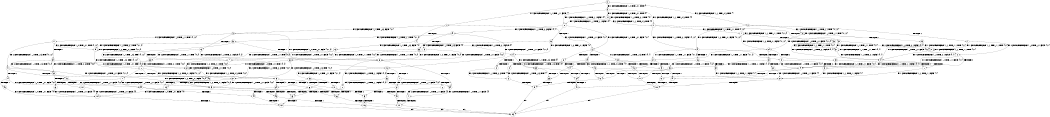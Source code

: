 digraph BCG {
size = "7, 10.5";
center = TRUE;
node [shape = circle];
0 [peripheries = 2];
0 -> 1 [label = "EX !1 !ATOMIC_EXCH_BRANCH (1, +1, TRUE, +1, 1, FALSE) !{}"];
0 -> 2 [label = "EX !2 !ATOMIC_EXCH_BRANCH (1, +1, TRUE, +0, 3, TRUE) !{}"];
0 -> 3 [label = "EX !0 !ATOMIC_EXCH_BRANCH (1, +0, TRUE, +0, 1, TRUE) !{}"];
1 -> 4 [label = "TERMINATE !1"];
1 -> 5 [label = "EX !2 !ATOMIC_EXCH_BRANCH (1, +1, TRUE, +0, 3, FALSE) !{0, 1}"];
1 -> 6 [label = "EX !0 !ATOMIC_EXCH_BRANCH (1, +0, TRUE, +0, 1, FALSE) !{0, 1}"];
2 -> 7 [label = "TERMINATE !2"];
2 -> 8 [label = "EX !1 !ATOMIC_EXCH_BRANCH (1, +1, TRUE, +1, 1, TRUE) !{0, 1, 2}"];
2 -> 9 [label = "EX !0 !ATOMIC_EXCH_BRANCH (1, +0, TRUE, +0, 1, FALSE) !{0, 1, 2}"];
3 -> 10 [label = "EX !1 !ATOMIC_EXCH_BRANCH (1, +1, TRUE, +1, 1, FALSE) !{0}"];
3 -> 11 [label = "EX !2 !ATOMIC_EXCH_BRANCH (1, +1, TRUE, +0, 3, TRUE) !{0}"];
3 -> 12 [label = "EX !0 !ATOMIC_EXCH_BRANCH (1, +0, TRUE, +0, 1, TRUE) !{0}"];
4 -> 13 [label = "EX !2 !ATOMIC_EXCH_BRANCH (1, +1, TRUE, +0, 3, FALSE) !{0}"];
4 -> 14 [label = "EX !0 !ATOMIC_EXCH_BRANCH (1, +0, TRUE, +0, 1, FALSE) !{0}"];
5 -> 15 [label = "TERMINATE !1"];
5 -> 16 [label = "EX !0 !ATOMIC_EXCH_BRANCH (1, +0, TRUE, +0, 1, FALSE) !{0, 1, 2}"];
5 -> 17 [label = "EX !2 !ATOMIC_EXCH_BRANCH (1, +0, TRUE, +1, 1, TRUE) !{0, 1, 2}"];
6 -> 18 [label = "TERMINATE !1"];
6 -> 19 [label = "TERMINATE !0"];
6 -> 20 [label = "EX !2 !ATOMIC_EXCH_BRANCH (1, +1, TRUE, +0, 3, TRUE) !{0, 1}"];
7 -> 21 [label = "EX !1 !ATOMIC_EXCH_BRANCH (1, +1, TRUE, +1, 1, TRUE) !{0, 1}"];
7 -> 22 [label = "EX !0 !ATOMIC_EXCH_BRANCH (1, +0, TRUE, +0, 1, FALSE) !{0, 1}"];
8 -> 23 [label = "TERMINATE !2"];
8 -> 24 [label = "EX !0 !ATOMIC_EXCH_BRANCH (1, +0, TRUE, +0, 1, FALSE) !{0, 1, 2}"];
8 -> 8 [label = "EX !1 !ATOMIC_EXCH_BRANCH (1, +1, TRUE, +1, 1, TRUE) !{0, 1, 2}"];
9 -> 25 [label = "TERMINATE !2"];
9 -> 26 [label = "TERMINATE !0"];
9 -> 27 [label = "EX !1 !ATOMIC_EXCH_BRANCH (1, +1, TRUE, +1, 1, FALSE) !{0, 1, 2}"];
10 -> 28 [label = "TERMINATE !1"];
10 -> 29 [label = "EX !2 !ATOMIC_EXCH_BRANCH (1, +1, TRUE, +0, 3, FALSE) !{0, 1}"];
10 -> 6 [label = "EX !0 !ATOMIC_EXCH_BRANCH (1, +0, TRUE, +0, 1, FALSE) !{0, 1}"];
11 -> 30 [label = "TERMINATE !2"];
11 -> 31 [label = "EX !1 !ATOMIC_EXCH_BRANCH (1, +1, TRUE, +1, 1, TRUE) !{0, 1, 2}"];
11 -> 9 [label = "EX !0 !ATOMIC_EXCH_BRANCH (1, +0, TRUE, +0, 1, FALSE) !{0, 1, 2}"];
12 -> 10 [label = "EX !1 !ATOMIC_EXCH_BRANCH (1, +1, TRUE, +1, 1, FALSE) !{0}"];
12 -> 11 [label = "EX !2 !ATOMIC_EXCH_BRANCH (1, +1, TRUE, +0, 3, TRUE) !{0}"];
12 -> 12 [label = "EX !0 !ATOMIC_EXCH_BRANCH (1, +0, TRUE, +0, 1, TRUE) !{0}"];
13 -> 32 [label = "EX !0 !ATOMIC_EXCH_BRANCH (1, +0, TRUE, +0, 1, FALSE) !{0, 2}"];
13 -> 33 [label = "EX !2 !ATOMIC_EXCH_BRANCH (1, +0, TRUE, +1, 1, TRUE) !{0, 2}"];
14 -> 34 [label = "TERMINATE !0"];
14 -> 35 [label = "EX !2 !ATOMIC_EXCH_BRANCH (1, +1, TRUE, +0, 3, TRUE) !{0}"];
15 -> 32 [label = "EX !0 !ATOMIC_EXCH_BRANCH (1, +0, TRUE, +0, 1, FALSE) !{0, 2}"];
15 -> 33 [label = "EX !2 !ATOMIC_EXCH_BRANCH (1, +0, TRUE, +1, 1, TRUE) !{0, 2}"];
16 -> 36 [label = "TERMINATE !1"];
16 -> 37 [label = "TERMINATE !0"];
16 -> 38 [label = "EX !2 !ATOMIC_EXCH_BRANCH (1, +0, TRUE, +1, 1, FALSE) !{0, 1, 2}"];
17 -> 39 [label = "TERMINATE !1"];
17 -> 40 [label = "EX !0 !ATOMIC_EXCH_BRANCH (1, +0, TRUE, +0, 1, TRUE) !{0, 1, 2}"];
17 -> 41 [label = "EX !2 !ATOMIC_EXCH_BRANCH (1, +1, TRUE, +0, 3, TRUE) !{0, 1, 2}"];
18 -> 34 [label = "TERMINATE !0"];
18 -> 35 [label = "EX !2 !ATOMIC_EXCH_BRANCH (1, +1, TRUE, +0, 3, TRUE) !{0}"];
19 -> 42 [label = "TERMINATE !1"];
19 -> 43 [label = "EX !2 !ATOMIC_EXCH_BRANCH (1, +1, TRUE, +0, 3, TRUE) !{1}"];
20 -> 44 [label = "TERMINATE !1"];
20 -> 45 [label = "TERMINATE !2"];
20 -> 46 [label = "TERMINATE !0"];
21 -> 47 [label = "EX !0 !ATOMIC_EXCH_BRANCH (1, +0, TRUE, +0, 1, FALSE) !{0, 1}"];
21 -> 21 [label = "EX !1 !ATOMIC_EXCH_BRANCH (1, +1, TRUE, +1, 1, TRUE) !{0, 1}"];
22 -> 48 [label = "TERMINATE !0"];
22 -> 49 [label = "EX !1 !ATOMIC_EXCH_BRANCH (1, +1, TRUE, +1, 1, FALSE) !{0, 1}"];
23 -> 47 [label = "EX !0 !ATOMIC_EXCH_BRANCH (1, +0, TRUE, +0, 1, FALSE) !{0, 1}"];
23 -> 21 [label = "EX !1 !ATOMIC_EXCH_BRANCH (1, +1, TRUE, +1, 1, TRUE) !{0, 1}"];
24 -> 50 [label = "TERMINATE !2"];
24 -> 51 [label = "TERMINATE !0"];
24 -> 27 [label = "EX !1 !ATOMIC_EXCH_BRANCH (1, +1, TRUE, +1, 1, FALSE) !{0, 1, 2}"];
25 -> 48 [label = "TERMINATE !0"];
25 -> 49 [label = "EX !1 !ATOMIC_EXCH_BRANCH (1, +1, TRUE, +1, 1, FALSE) !{0, 1}"];
26 -> 52 [label = "TERMINATE !2"];
26 -> 53 [label = "EX !1 !ATOMIC_EXCH_BRANCH (1, +1, TRUE, +1, 1, FALSE) !{1, 2}"];
27 -> 44 [label = "TERMINATE !1"];
27 -> 45 [label = "TERMINATE !2"];
27 -> 46 [label = "TERMINATE !0"];
28 -> 54 [label = "EX !2 !ATOMIC_EXCH_BRANCH (1, +1, TRUE, +0, 3, FALSE) !{0}"];
28 -> 14 [label = "EX !0 !ATOMIC_EXCH_BRANCH (1, +0, TRUE, +0, 1, FALSE) !{0}"];
29 -> 55 [label = "TERMINATE !1"];
29 -> 56 [label = "EX !2 !ATOMIC_EXCH_BRANCH (1, +0, TRUE, +1, 1, TRUE) !{0, 1, 2}"];
29 -> 16 [label = "EX !0 !ATOMIC_EXCH_BRANCH (1, +0, TRUE, +0, 1, FALSE) !{0, 1, 2}"];
30 -> 57 [label = "EX !1 !ATOMIC_EXCH_BRANCH (1, +1, TRUE, +1, 1, TRUE) !{0, 1}"];
30 -> 22 [label = "EX !0 !ATOMIC_EXCH_BRANCH (1, +0, TRUE, +0, 1, FALSE) !{0, 1}"];
31 -> 58 [label = "TERMINATE !2"];
31 -> 31 [label = "EX !1 !ATOMIC_EXCH_BRANCH (1, +1, TRUE, +1, 1, TRUE) !{0, 1, 2}"];
31 -> 24 [label = "EX !0 !ATOMIC_EXCH_BRANCH (1, +0, TRUE, +0, 1, FALSE) !{0, 1, 2}"];
32 -> 59 [label = "TERMINATE !0"];
32 -> 60 [label = "EX !2 !ATOMIC_EXCH_BRANCH (1, +0, TRUE, +1, 1, FALSE) !{0, 2}"];
33 -> 61 [label = "EX !0 !ATOMIC_EXCH_BRANCH (1, +0, TRUE, +0, 1, TRUE) !{0, 2}"];
33 -> 62 [label = "EX !2 !ATOMIC_EXCH_BRANCH (1, +1, TRUE, +0, 3, TRUE) !{0, 2}"];
34 -> 63 [label = "EX !2 !ATOMIC_EXCH_BRANCH (1, +1, TRUE, +0, 3, TRUE) !{}"];
35 -> 64 [label = "TERMINATE !2"];
35 -> 65 [label = "TERMINATE !0"];
36 -> 59 [label = "TERMINATE !0"];
36 -> 60 [label = "EX !2 !ATOMIC_EXCH_BRANCH (1, +0, TRUE, +1, 1, FALSE) !{0, 2}"];
37 -> 66 [label = "TERMINATE !1"];
37 -> 67 [label = "EX !2 !ATOMIC_EXCH_BRANCH (1, +0, TRUE, +1, 1, FALSE) !{1, 2}"];
38 -> 68 [label = "TERMINATE !1"];
38 -> 69 [label = "TERMINATE !2"];
38 -> 70 [label = "TERMINATE !0"];
39 -> 61 [label = "EX !0 !ATOMIC_EXCH_BRANCH (1, +0, TRUE, +0, 1, TRUE) !{0, 2}"];
39 -> 62 [label = "EX !2 !ATOMIC_EXCH_BRANCH (1, +1, TRUE, +0, 3, TRUE) !{0, 2}"];
40 -> 71 [label = "TERMINATE !1"];
40 -> 72 [label = "EX !2 !ATOMIC_EXCH_BRANCH (1, +1, TRUE, +0, 3, TRUE) !{0, 1, 2}"];
40 -> 40 [label = "EX !0 !ATOMIC_EXCH_BRANCH (1, +0, TRUE, +0, 1, TRUE) !{0, 1, 2}"];
41 -> 73 [label = "TERMINATE !1"];
41 -> 74 [label = "TERMINATE !2"];
41 -> 75 [label = "EX !0 !ATOMIC_EXCH_BRANCH (1, +0, TRUE, +0, 1, FALSE) !{0, 1, 2}"];
42 -> 63 [label = "EX !2 !ATOMIC_EXCH_BRANCH (1, +1, TRUE, +0, 3, TRUE) !{}"];
43 -> 76 [label = "TERMINATE !1"];
43 -> 77 [label = "TERMINATE !2"];
44 -> 64 [label = "TERMINATE !2"];
44 -> 65 [label = "TERMINATE !0"];
45 -> 78 [label = "TERMINATE !1"];
45 -> 79 [label = "TERMINATE !0"];
46 -> 76 [label = "TERMINATE !1"];
46 -> 77 [label = "TERMINATE !2"];
47 -> 80 [label = "TERMINATE !0"];
47 -> 49 [label = "EX !1 !ATOMIC_EXCH_BRANCH (1, +1, TRUE, +1, 1, FALSE) !{0, 1}"];
48 -> 81 [label = "EX !1 !ATOMIC_EXCH_BRANCH (1, +1, TRUE, +1, 1, FALSE) !{1}"];
49 -> 78 [label = "TERMINATE !1"];
49 -> 79 [label = "TERMINATE !0"];
50 -> 80 [label = "TERMINATE !0"];
50 -> 49 [label = "EX !1 !ATOMIC_EXCH_BRANCH (1, +1, TRUE, +1, 1, FALSE) !{0, 1}"];
51 -> 82 [label = "TERMINATE !2"];
51 -> 53 [label = "EX !1 !ATOMIC_EXCH_BRANCH (1, +1, TRUE, +1, 1, FALSE) !{1, 2}"];
52 -> 81 [label = "EX !1 !ATOMIC_EXCH_BRANCH (1, +1, TRUE, +1, 1, FALSE) !{1}"];
53 -> 76 [label = "TERMINATE !1"];
53 -> 77 [label = "TERMINATE !2"];
54 -> 83 [label = "EX !2 !ATOMIC_EXCH_BRANCH (1, +0, TRUE, +1, 1, TRUE) !{0, 2}"];
54 -> 32 [label = "EX !0 !ATOMIC_EXCH_BRANCH (1, +0, TRUE, +0, 1, FALSE) !{0, 2}"];
55 -> 83 [label = "EX !2 !ATOMIC_EXCH_BRANCH (1, +0, TRUE, +1, 1, TRUE) !{0, 2}"];
55 -> 32 [label = "EX !0 !ATOMIC_EXCH_BRANCH (1, +0, TRUE, +0, 1, FALSE) !{0, 2}"];
56 -> 71 [label = "TERMINATE !1"];
56 -> 72 [label = "EX !2 !ATOMIC_EXCH_BRANCH (1, +1, TRUE, +0, 3, TRUE) !{0, 1, 2}"];
56 -> 40 [label = "EX !0 !ATOMIC_EXCH_BRANCH (1, +0, TRUE, +0, 1, TRUE) !{0, 1, 2}"];
57 -> 57 [label = "EX !1 !ATOMIC_EXCH_BRANCH (1, +1, TRUE, +1, 1, TRUE) !{0, 1}"];
57 -> 47 [label = "EX !0 !ATOMIC_EXCH_BRANCH (1, +0, TRUE, +0, 1, FALSE) !{0, 1}"];
58 -> 57 [label = "EX !1 !ATOMIC_EXCH_BRANCH (1, +1, TRUE, +1, 1, TRUE) !{0, 1}"];
58 -> 47 [label = "EX !0 !ATOMIC_EXCH_BRANCH (1, +0, TRUE, +0, 1, FALSE) !{0, 1}"];
59 -> 84 [label = "EX !2 !ATOMIC_EXCH_BRANCH (1, +0, TRUE, +1, 1, FALSE) !{2}"];
60 -> 85 [label = "TERMINATE !2"];
60 -> 86 [label = "TERMINATE !0"];
61 -> 87 [label = "EX !2 !ATOMIC_EXCH_BRANCH (1, +1, TRUE, +0, 3, TRUE) !{0, 2}"];
61 -> 61 [label = "EX !0 !ATOMIC_EXCH_BRANCH (1, +0, TRUE, +0, 1, TRUE) !{0, 2}"];
62 -> 88 [label = "TERMINATE !2"];
62 -> 89 [label = "EX !0 !ATOMIC_EXCH_BRANCH (1, +0, TRUE, +0, 1, FALSE) !{0, 2}"];
63 -> 90 [label = "TERMINATE !2"];
64 -> 91 [label = "TERMINATE !0"];
65 -> 90 [label = "TERMINATE !2"];
66 -> 84 [label = "EX !2 !ATOMIC_EXCH_BRANCH (1, +0, TRUE, +1, 1, FALSE) !{2}"];
67 -> 92 [label = "TERMINATE !1"];
67 -> 93 [label = "TERMINATE !2"];
68 -> 85 [label = "TERMINATE !2"];
68 -> 86 [label = "TERMINATE !0"];
69 -> 94 [label = "TERMINATE !1"];
69 -> 95 [label = "TERMINATE !0"];
70 -> 92 [label = "TERMINATE !1"];
70 -> 93 [label = "TERMINATE !2"];
71 -> 87 [label = "EX !2 !ATOMIC_EXCH_BRANCH (1, +1, TRUE, +0, 3, TRUE) !{0, 2}"];
71 -> 61 [label = "EX !0 !ATOMIC_EXCH_BRANCH (1, +0, TRUE, +0, 1, TRUE) !{0, 2}"];
72 -> 96 [label = "TERMINATE !1"];
72 -> 97 [label = "TERMINATE !2"];
72 -> 75 [label = "EX !0 !ATOMIC_EXCH_BRANCH (1, +0, TRUE, +0, 1, FALSE) !{0, 1, 2}"];
73 -> 88 [label = "TERMINATE !2"];
73 -> 89 [label = "EX !0 !ATOMIC_EXCH_BRANCH (1, +0, TRUE, +0, 1, FALSE) !{0, 2}"];
74 -> 98 [label = "TERMINATE !1"];
74 -> 99 [label = "EX !0 !ATOMIC_EXCH_BRANCH (1, +0, TRUE, +0, 1, FALSE) !{0, 1}"];
75 -> 68 [label = "TERMINATE !1"];
75 -> 69 [label = "TERMINATE !2"];
75 -> 70 [label = "TERMINATE !0"];
76 -> 90 [label = "TERMINATE !2"];
77 -> 100 [label = "TERMINATE !1"];
78 -> 91 [label = "TERMINATE !0"];
79 -> 100 [label = "TERMINATE !1"];
80 -> 81 [label = "EX !1 !ATOMIC_EXCH_BRANCH (1, +1, TRUE, +1, 1, FALSE) !{1}"];
81 -> 100 [label = "TERMINATE !1"];
82 -> 81 [label = "EX !1 !ATOMIC_EXCH_BRANCH (1, +1, TRUE, +1, 1, FALSE) !{1}"];
83 -> 87 [label = "EX !2 !ATOMIC_EXCH_BRANCH (1, +1, TRUE, +0, 3, TRUE) !{0, 2}"];
83 -> 61 [label = "EX !0 !ATOMIC_EXCH_BRANCH (1, +0, TRUE, +0, 1, TRUE) !{0, 2}"];
84 -> 101 [label = "TERMINATE !2"];
85 -> 102 [label = "TERMINATE !0"];
86 -> 101 [label = "TERMINATE !2"];
87 -> 103 [label = "TERMINATE !2"];
87 -> 89 [label = "EX !0 !ATOMIC_EXCH_BRANCH (1, +0, TRUE, +0, 1, FALSE) !{0, 2}"];
88 -> 104 [label = "EX !0 !ATOMIC_EXCH_BRANCH (1, +0, TRUE, +0, 1, FALSE) !{0}"];
89 -> 85 [label = "TERMINATE !2"];
89 -> 86 [label = "TERMINATE !0"];
90 -> 105 [label = "exit"];
91 -> 105 [label = "exit"];
92 -> 101 [label = "TERMINATE !2"];
93 -> 106 [label = "TERMINATE !1"];
94 -> 102 [label = "TERMINATE !0"];
95 -> 106 [label = "TERMINATE !1"];
96 -> 103 [label = "TERMINATE !2"];
96 -> 89 [label = "EX !0 !ATOMIC_EXCH_BRANCH (1, +0, TRUE, +0, 1, FALSE) !{0, 2}"];
97 -> 107 [label = "TERMINATE !1"];
97 -> 99 [label = "EX !0 !ATOMIC_EXCH_BRANCH (1, +0, TRUE, +0, 1, FALSE) !{0, 1}"];
98 -> 104 [label = "EX !0 !ATOMIC_EXCH_BRANCH (1, +0, TRUE, +0, 1, FALSE) !{0}"];
99 -> 94 [label = "TERMINATE !1"];
99 -> 95 [label = "TERMINATE !0"];
100 -> 105 [label = "exit"];
101 -> 105 [label = "exit"];
102 -> 105 [label = "exit"];
103 -> 104 [label = "EX !0 !ATOMIC_EXCH_BRANCH (1, +0, TRUE, +0, 1, FALSE) !{0}"];
104 -> 102 [label = "TERMINATE !0"];
106 -> 105 [label = "exit"];
107 -> 104 [label = "EX !0 !ATOMIC_EXCH_BRANCH (1, +0, TRUE, +0, 1, FALSE) !{0}"];
}
